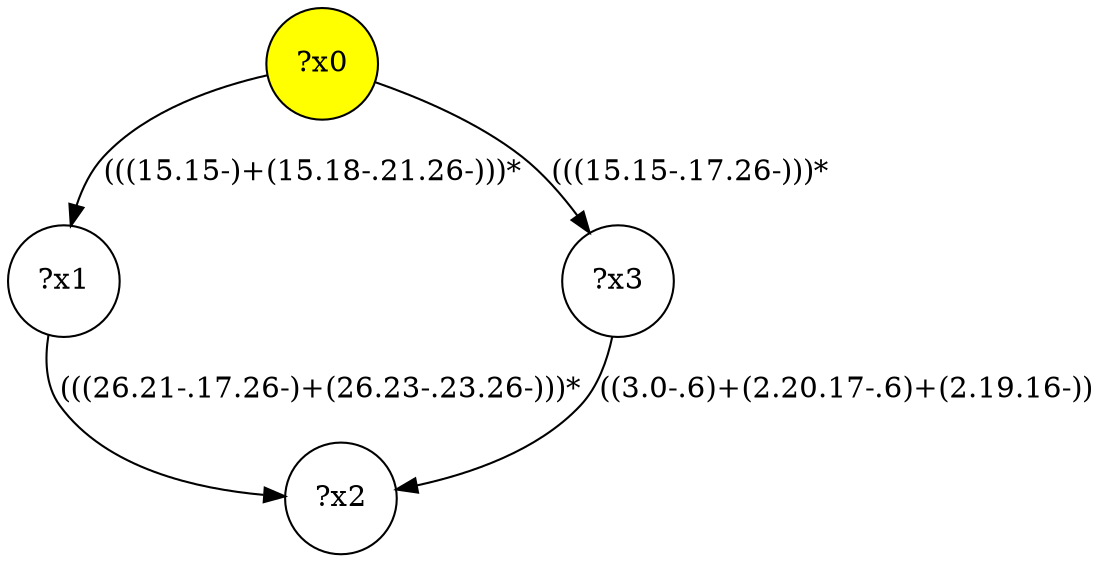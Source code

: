 digraph g {
	x0 [fillcolor="yellow", style="filled," shape=circle, label="?x0"];
	x1 [shape=circle, label="?x1"];
	x0 -> x1 [label="(((15.15-)+(15.18-.21.26-)))*"];
	x2 [shape=circle, label="?x2"];
	x1 -> x2 [label="(((26.21-.17.26-)+(26.23-.23.26-)))*"];
	x3 [shape=circle, label="?x3"];
	x0 -> x3 [label="(((15.15-.17.26-)))*"];
	x3 -> x2 [label="((3.0-.6)+(2.20.17-.6)+(2.19.16-))"];
}
